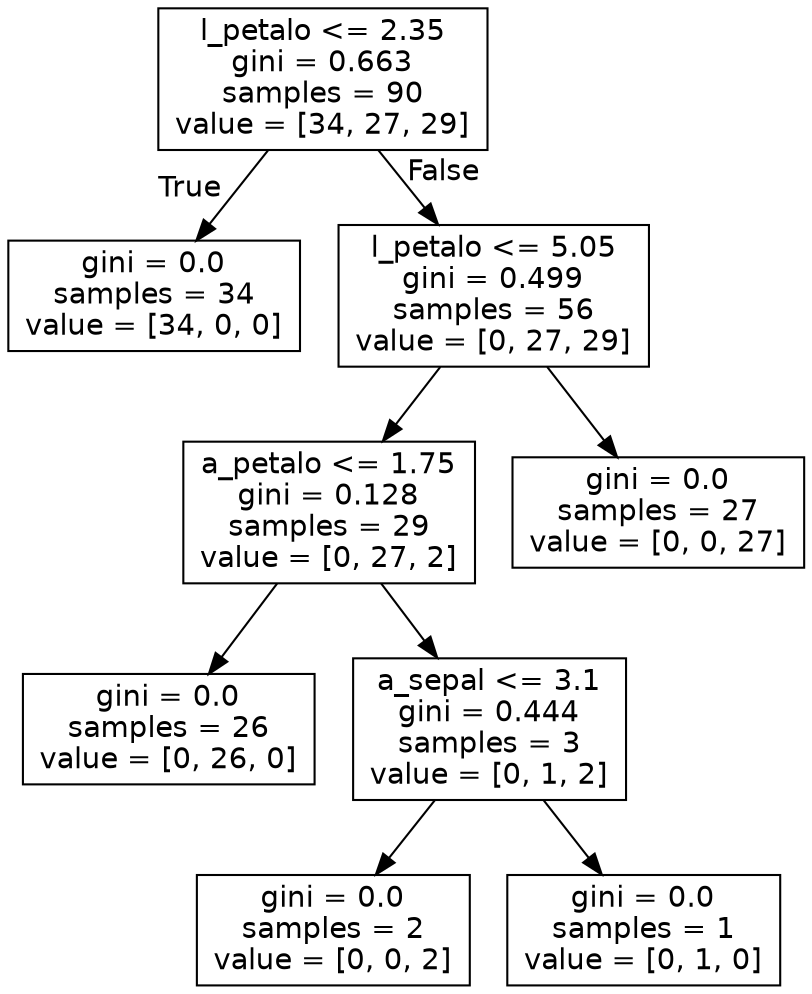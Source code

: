 digraph Tree {
node [shape=box, fontname="helvetica"] ;
edge [fontname="helvetica"] ;
0 [label="l_petalo <= 2.35\ngini = 0.663\nsamples = 90\nvalue = [34, 27, 29]"] ;
1 [label="gini = 0.0\nsamples = 34\nvalue = [34, 0, 0]"] ;
0 -> 1 [labeldistance=2.5, labelangle=45, headlabel="True"] ;
2 [label="l_petalo <= 5.05\ngini = 0.499\nsamples = 56\nvalue = [0, 27, 29]"] ;
0 -> 2 [labeldistance=2.5, labelangle=-45, headlabel="False"] ;
3 [label="a_petalo <= 1.75\ngini = 0.128\nsamples = 29\nvalue = [0, 27, 2]"] ;
2 -> 3 ;
4 [label="gini = 0.0\nsamples = 26\nvalue = [0, 26, 0]"] ;
3 -> 4 ;
5 [label="a_sepal <= 3.1\ngini = 0.444\nsamples = 3\nvalue = [0, 1, 2]"] ;
3 -> 5 ;
6 [label="gini = 0.0\nsamples = 2\nvalue = [0, 0, 2]"] ;
5 -> 6 ;
7 [label="gini = 0.0\nsamples = 1\nvalue = [0, 1, 0]"] ;
5 -> 7 ;
8 [label="gini = 0.0\nsamples = 27\nvalue = [0, 0, 27]"] ;
2 -> 8 ;
}